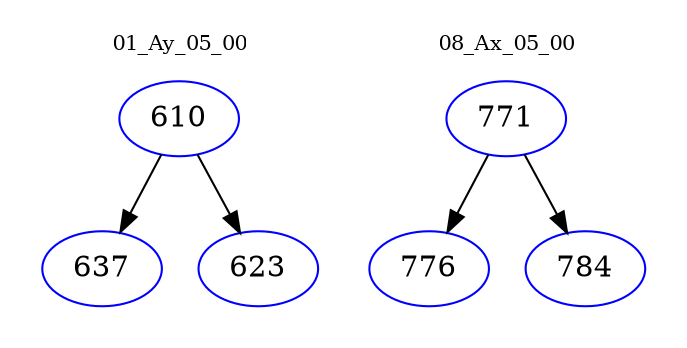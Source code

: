 digraph{
subgraph cluster_0 {
color = white
label = "01_Ay_05_00";
fontsize=10;
T0_610 [label="610", color="blue"]
T0_610 -> T0_637 [color="black"]
T0_637 [label="637", color="blue"]
T0_610 -> T0_623 [color="black"]
T0_623 [label="623", color="blue"]
}
subgraph cluster_1 {
color = white
label = "08_Ax_05_00";
fontsize=10;
T1_771 [label="771", color="blue"]
T1_771 -> T1_776 [color="black"]
T1_776 [label="776", color="blue"]
T1_771 -> T1_784 [color="black"]
T1_784 [label="784", color="blue"]
}
}
